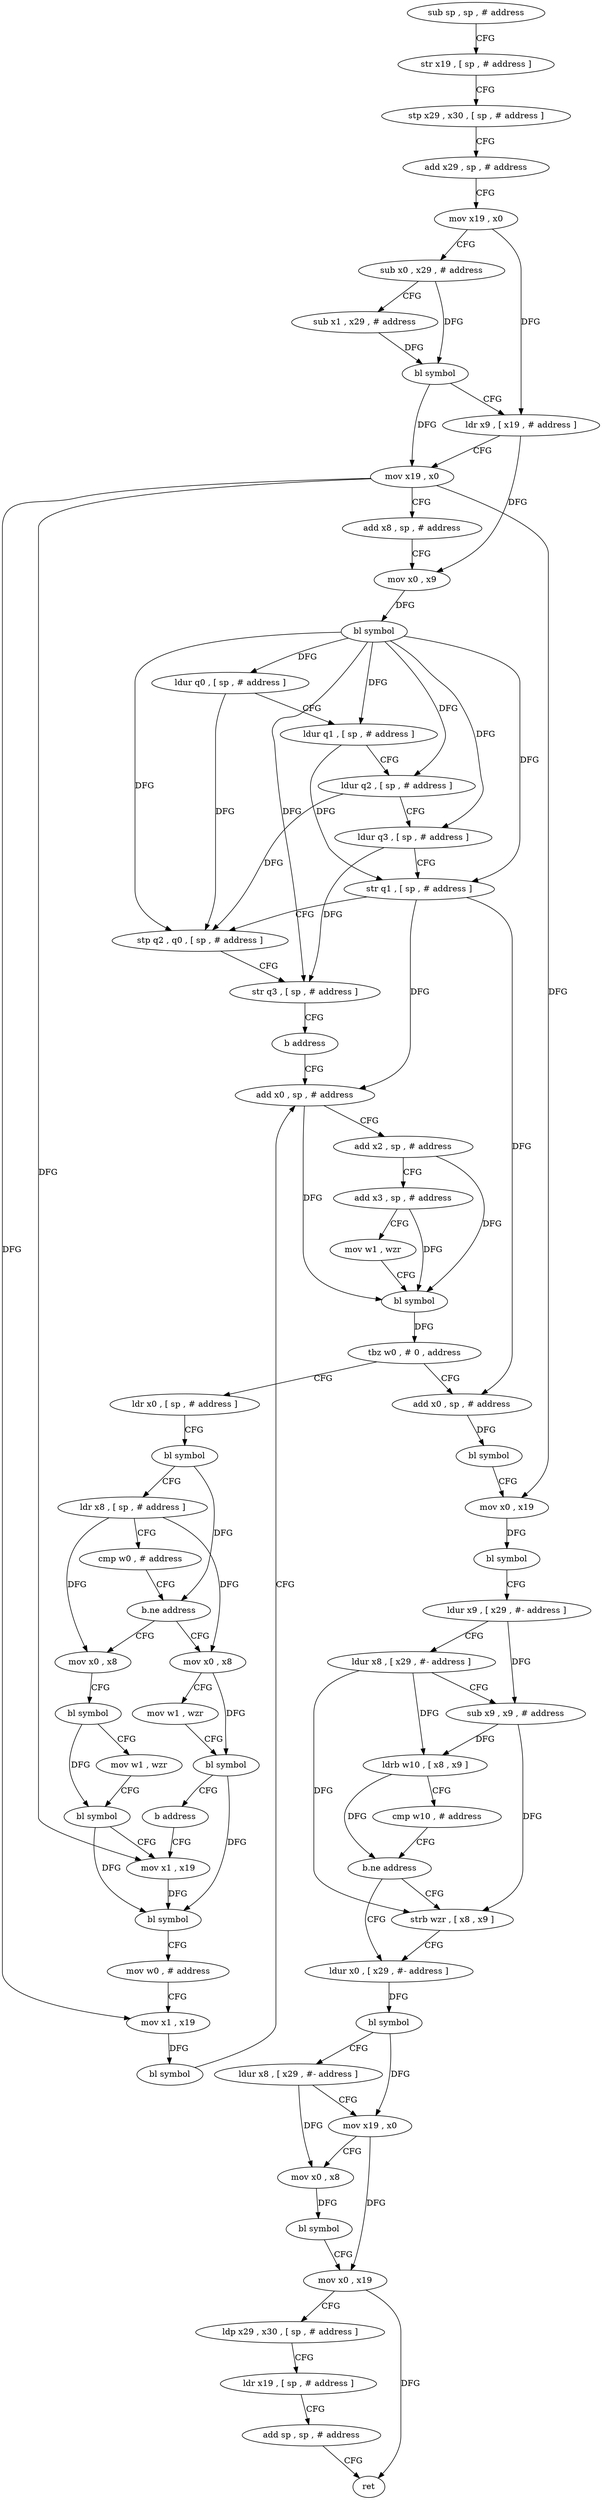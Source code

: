 digraph "func" {
"78376" [label = "sub sp , sp , # address" ]
"78380" [label = "str x19 , [ sp , # address ]" ]
"78384" [label = "stp x29 , x30 , [ sp , # address ]" ]
"78388" [label = "add x29 , sp , # address" ]
"78392" [label = "mov x19 , x0" ]
"78396" [label = "sub x0 , x29 , # address" ]
"78400" [label = "sub x1 , x29 , # address" ]
"78404" [label = "bl symbol" ]
"78408" [label = "ldr x9 , [ x19 , # address ]" ]
"78412" [label = "mov x19 , x0" ]
"78416" [label = "add x8 , sp , # address" ]
"78420" [label = "mov x0 , x9" ]
"78424" [label = "bl symbol" ]
"78428" [label = "ldur q0 , [ sp , # address ]" ]
"78432" [label = "ldur q1 , [ sp , # address ]" ]
"78436" [label = "ldur q2 , [ sp , # address ]" ]
"78440" [label = "ldur q3 , [ sp , # address ]" ]
"78444" [label = "str q1 , [ sp , # address ]" ]
"78448" [label = "stp q2 , q0 , [ sp , # address ]" ]
"78452" [label = "str q3 , [ sp , # address ]" ]
"78456" [label = "b address" ]
"78496" [label = "add x0 , sp , # address" ]
"78500" [label = "add x2 , sp , # address" ]
"78504" [label = "add x3 , sp , # address" ]
"78508" [label = "mov w1 , wzr" ]
"78512" [label = "bl symbol" ]
"78516" [label = "tbz w0 , # 0 , address" ]
"78556" [label = "add x0 , sp , # address" ]
"78520" [label = "ldr x0 , [ sp , # address ]" ]
"78560" [label = "bl symbol" ]
"78564" [label = "mov x0 , x19" ]
"78568" [label = "bl symbol" ]
"78572" [label = "ldur x9 , [ x29 , #- address ]" ]
"78576" [label = "ldur x8 , [ x29 , #- address ]" ]
"78580" [label = "sub x9 , x9 , # address" ]
"78584" [label = "ldrb w10 , [ x8 , x9 ]" ]
"78588" [label = "cmp w10 , # address" ]
"78592" [label = "b.ne address" ]
"78600" [label = "ldur x0 , [ x29 , #- address ]" ]
"78596" [label = "strb wzr , [ x8 , x9 ]" ]
"78524" [label = "bl symbol" ]
"78528" [label = "ldr x8 , [ sp , # address ]" ]
"78532" [label = "cmp w0 , # address" ]
"78536" [label = "b.ne address" ]
"78460" [label = "mov x0 , x8" ]
"78540" [label = "mov x0 , x8" ]
"78604" [label = "bl symbol" ]
"78608" [label = "ldur x8 , [ x29 , #- address ]" ]
"78612" [label = "mov x19 , x0" ]
"78616" [label = "mov x0 , x8" ]
"78620" [label = "bl symbol" ]
"78624" [label = "mov x0 , x19" ]
"78628" [label = "ldp x29 , x30 , [ sp , # address ]" ]
"78632" [label = "ldr x19 , [ sp , # address ]" ]
"78636" [label = "add sp , sp , # address" ]
"78640" [label = "ret" ]
"78464" [label = "bl symbol" ]
"78468" [label = "mov w1 , wzr" ]
"78472" [label = "bl symbol" ]
"78476" [label = "mov x1 , x19" ]
"78544" [label = "mov w1 , wzr" ]
"78548" [label = "bl symbol" ]
"78552" [label = "b address" ]
"78480" [label = "bl symbol" ]
"78484" [label = "mov w0 , # address" ]
"78488" [label = "mov x1 , x19" ]
"78492" [label = "bl symbol" ]
"78376" -> "78380" [ label = "CFG" ]
"78380" -> "78384" [ label = "CFG" ]
"78384" -> "78388" [ label = "CFG" ]
"78388" -> "78392" [ label = "CFG" ]
"78392" -> "78396" [ label = "CFG" ]
"78392" -> "78408" [ label = "DFG" ]
"78396" -> "78400" [ label = "CFG" ]
"78396" -> "78404" [ label = "DFG" ]
"78400" -> "78404" [ label = "DFG" ]
"78404" -> "78408" [ label = "CFG" ]
"78404" -> "78412" [ label = "DFG" ]
"78408" -> "78412" [ label = "CFG" ]
"78408" -> "78420" [ label = "DFG" ]
"78412" -> "78416" [ label = "CFG" ]
"78412" -> "78564" [ label = "DFG" ]
"78412" -> "78476" [ label = "DFG" ]
"78412" -> "78488" [ label = "DFG" ]
"78416" -> "78420" [ label = "CFG" ]
"78420" -> "78424" [ label = "DFG" ]
"78424" -> "78428" [ label = "DFG" ]
"78424" -> "78448" [ label = "DFG" ]
"78424" -> "78432" [ label = "DFG" ]
"78424" -> "78444" [ label = "DFG" ]
"78424" -> "78436" [ label = "DFG" ]
"78424" -> "78440" [ label = "DFG" ]
"78424" -> "78452" [ label = "DFG" ]
"78428" -> "78432" [ label = "CFG" ]
"78428" -> "78448" [ label = "DFG" ]
"78432" -> "78436" [ label = "CFG" ]
"78432" -> "78444" [ label = "DFG" ]
"78436" -> "78440" [ label = "CFG" ]
"78436" -> "78448" [ label = "DFG" ]
"78440" -> "78444" [ label = "CFG" ]
"78440" -> "78452" [ label = "DFG" ]
"78444" -> "78448" [ label = "CFG" ]
"78444" -> "78496" [ label = "DFG" ]
"78444" -> "78556" [ label = "DFG" ]
"78448" -> "78452" [ label = "CFG" ]
"78452" -> "78456" [ label = "CFG" ]
"78456" -> "78496" [ label = "CFG" ]
"78496" -> "78500" [ label = "CFG" ]
"78496" -> "78512" [ label = "DFG" ]
"78500" -> "78504" [ label = "CFG" ]
"78500" -> "78512" [ label = "DFG" ]
"78504" -> "78508" [ label = "CFG" ]
"78504" -> "78512" [ label = "DFG" ]
"78508" -> "78512" [ label = "CFG" ]
"78512" -> "78516" [ label = "DFG" ]
"78516" -> "78556" [ label = "CFG" ]
"78516" -> "78520" [ label = "CFG" ]
"78556" -> "78560" [ label = "DFG" ]
"78520" -> "78524" [ label = "CFG" ]
"78560" -> "78564" [ label = "CFG" ]
"78564" -> "78568" [ label = "DFG" ]
"78568" -> "78572" [ label = "CFG" ]
"78572" -> "78576" [ label = "CFG" ]
"78572" -> "78580" [ label = "DFG" ]
"78576" -> "78580" [ label = "CFG" ]
"78576" -> "78584" [ label = "DFG" ]
"78576" -> "78596" [ label = "DFG" ]
"78580" -> "78584" [ label = "DFG" ]
"78580" -> "78596" [ label = "DFG" ]
"78584" -> "78588" [ label = "CFG" ]
"78584" -> "78592" [ label = "DFG" ]
"78588" -> "78592" [ label = "CFG" ]
"78592" -> "78600" [ label = "CFG" ]
"78592" -> "78596" [ label = "CFG" ]
"78600" -> "78604" [ label = "DFG" ]
"78596" -> "78600" [ label = "CFG" ]
"78524" -> "78528" [ label = "CFG" ]
"78524" -> "78536" [ label = "DFG" ]
"78528" -> "78532" [ label = "CFG" ]
"78528" -> "78460" [ label = "DFG" ]
"78528" -> "78540" [ label = "DFG" ]
"78532" -> "78536" [ label = "CFG" ]
"78536" -> "78460" [ label = "CFG" ]
"78536" -> "78540" [ label = "CFG" ]
"78460" -> "78464" [ label = "CFG" ]
"78540" -> "78544" [ label = "CFG" ]
"78540" -> "78548" [ label = "DFG" ]
"78604" -> "78608" [ label = "CFG" ]
"78604" -> "78612" [ label = "DFG" ]
"78608" -> "78612" [ label = "CFG" ]
"78608" -> "78616" [ label = "DFG" ]
"78612" -> "78616" [ label = "CFG" ]
"78612" -> "78624" [ label = "DFG" ]
"78616" -> "78620" [ label = "DFG" ]
"78620" -> "78624" [ label = "CFG" ]
"78624" -> "78628" [ label = "CFG" ]
"78624" -> "78640" [ label = "DFG" ]
"78628" -> "78632" [ label = "CFG" ]
"78632" -> "78636" [ label = "CFG" ]
"78636" -> "78640" [ label = "CFG" ]
"78464" -> "78468" [ label = "CFG" ]
"78464" -> "78472" [ label = "DFG" ]
"78468" -> "78472" [ label = "CFG" ]
"78472" -> "78476" [ label = "CFG" ]
"78472" -> "78480" [ label = "DFG" ]
"78476" -> "78480" [ label = "DFG" ]
"78544" -> "78548" [ label = "CFG" ]
"78548" -> "78552" [ label = "CFG" ]
"78548" -> "78480" [ label = "DFG" ]
"78552" -> "78476" [ label = "CFG" ]
"78480" -> "78484" [ label = "CFG" ]
"78484" -> "78488" [ label = "CFG" ]
"78488" -> "78492" [ label = "DFG" ]
"78492" -> "78496" [ label = "CFG" ]
}
